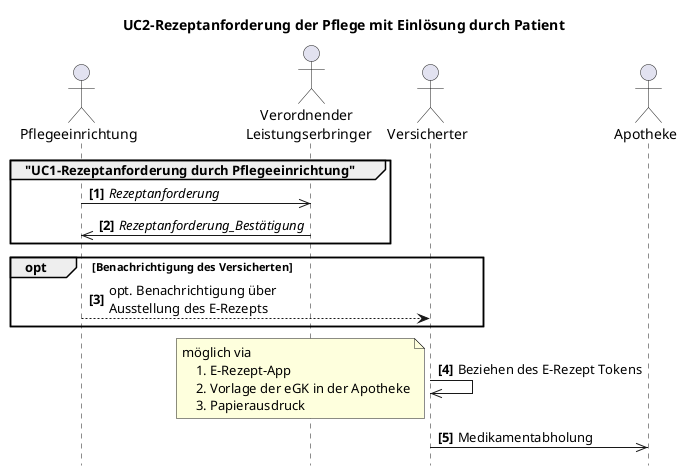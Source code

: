 @startuml name = "UC2-Rezeptanforderung-Versicherteninvolvierung"


skinparam maxMessageSize 200

actor "Pflegeeinrichtung" as Pflegeeinrichtung
actor "Verordnender \nLeistungserbringer" as Arztpraxis
actor Versicherter
actor Apotheke

title UC2-Rezeptanforderung der Pflege mit Einlösung durch Patient
hide footbox
autonumber "<b>[0]"

group "UC1-Rezeptanforderung durch Pflegeeinrichtung"
Pflegeeinrichtung ->> Arztpraxis: //Rezeptanforderung//
Arztpraxis ->> Pflegeeinrichtung: //Rezeptanforderung_Bestätigung//
end

opt Benachrichtigung des Versicherten
    Pflegeeinrichtung --> Versicherter: opt. Benachrichtigung über Ausstellung des E-Rezepts
end

Versicherter ->> Versicherter: Beziehen des E-Rezept Tokens

note left
    möglich via
        1. E-Rezept-App
        2. Vorlage der eGK in der Apotheke
        3. Papierausdruck
end note

Versicherter ->> Apotheke: Medikamentabholung
@enduml
